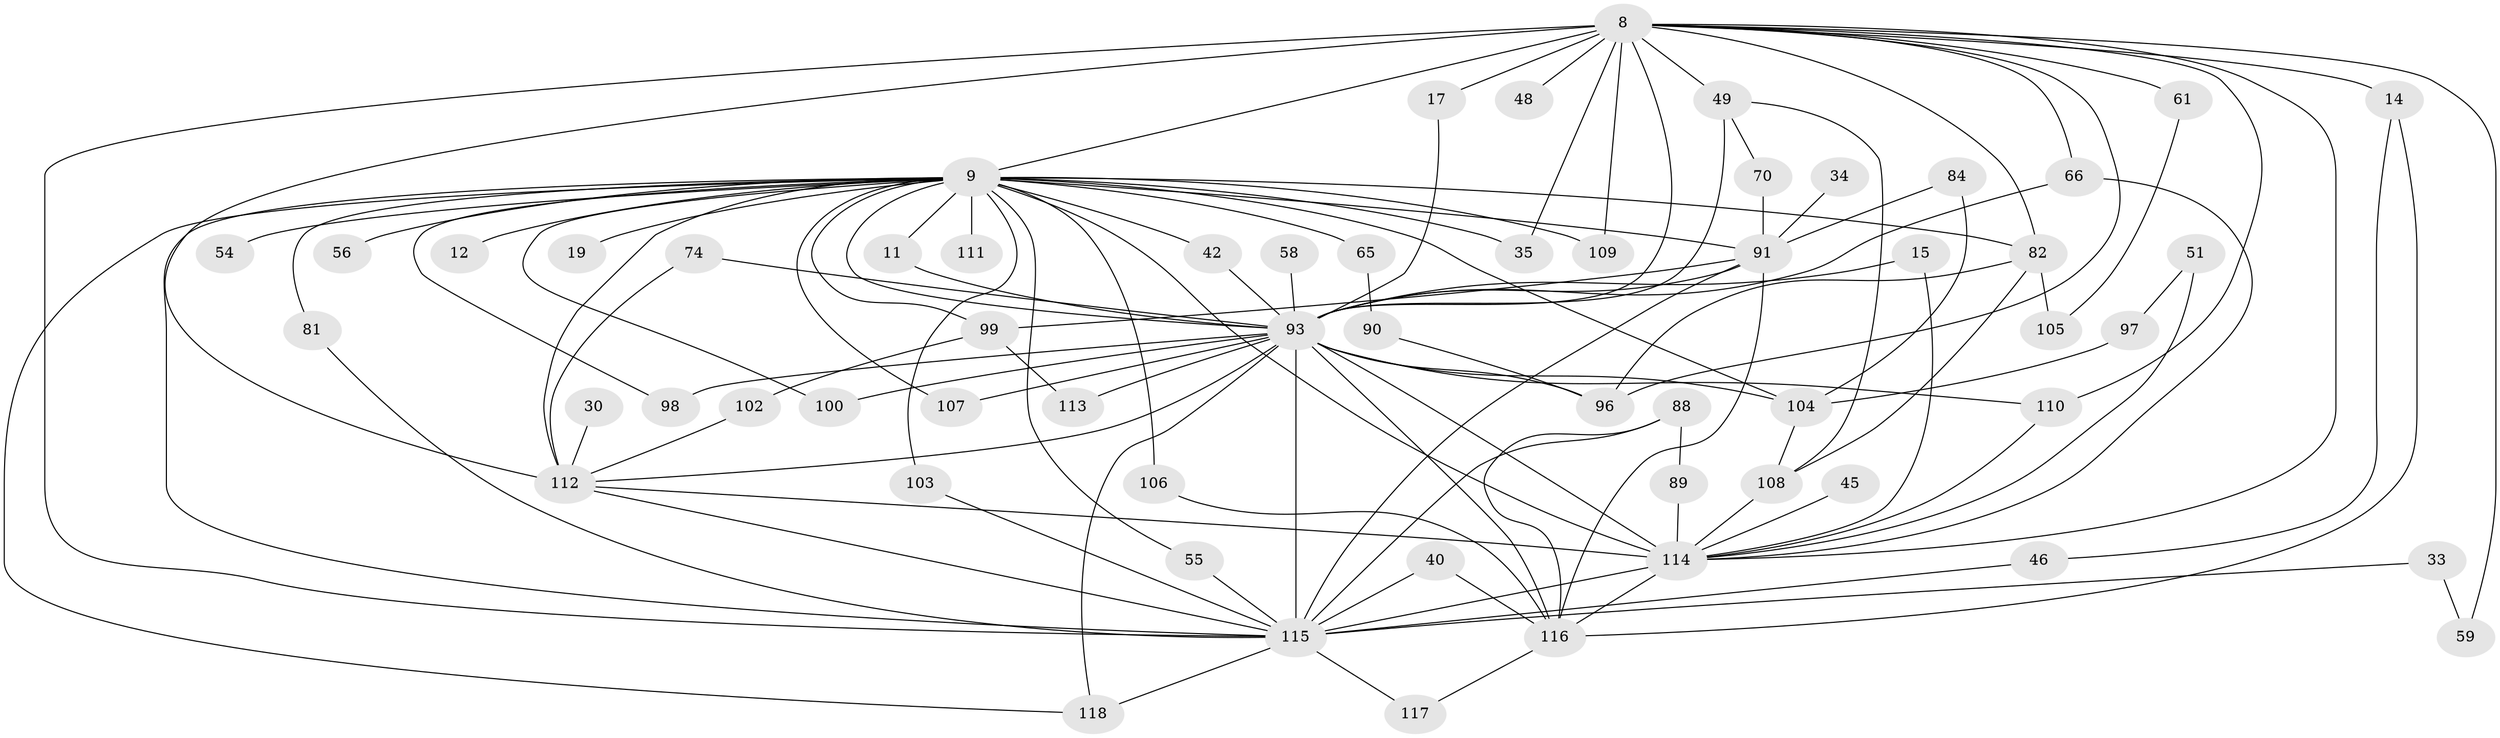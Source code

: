 // original degree distribution, {20: 0.00847457627118644, 21: 0.01694915254237288, 35: 0.00847457627118644, 18: 0.00847457627118644, 13: 0.00847457627118644, 28: 0.00847457627118644, 19: 0.00847457627118644, 30: 0.00847457627118644, 16: 0.00847457627118644, 2: 0.5169491525423728, 3: 0.23728813559322035, 4: 0.06779661016949153, 6: 0.01694915254237288, 5: 0.059322033898305086, 9: 0.00847457627118644, 7: 0.00847457627118644}
// Generated by graph-tools (version 1.1) at 2025/43/03/09/25 04:43:46]
// undirected, 59 vertices, 115 edges
graph export_dot {
graph [start="1"]
  node [color=gray90,style=filled];
  8 [super="+2"];
  9 [super="+3"];
  11;
  12;
  14;
  15;
  17;
  19;
  30;
  33;
  34;
  35;
  40;
  42;
  45;
  46;
  48;
  49 [super="+18+44"];
  51;
  54;
  55;
  56;
  58;
  59;
  61;
  65;
  66 [super="+53+60"];
  70;
  74;
  81;
  82 [super="+47"];
  84;
  88 [super="+69"];
  89;
  90;
  91 [super="+50+32+67+85"];
  93 [super="+72+37+7"];
  96 [super="+94+71"];
  97;
  98;
  99 [super="+62"];
  100 [super="+86"];
  102;
  103;
  104 [super="+31"];
  105;
  106;
  107;
  108 [super="+80"];
  109;
  110 [super="+79+77"];
  111;
  112 [super="+73+95"];
  113;
  114 [super="+87+20"];
  115 [super="+16+43+5"];
  116 [super="+101"];
  117;
  118 [super="+21+92+22"];
  8 -- 9 [weight=4];
  8 -- 14 [weight=2];
  8 -- 48 [weight=2];
  8 -- 59;
  8 -- 61 [weight=2];
  8 -- 93 [weight=6];
  8 -- 109;
  8 -- 66 [weight=2];
  8 -- 17;
  8 -- 35;
  8 -- 82;
  8 -- 49;
  8 -- 115 [weight=5];
  8 -- 110;
  8 -- 114 [weight=6];
  8 -- 96;
  8 -- 112;
  9 -- 11;
  9 -- 19 [weight=2];
  9 -- 42;
  9 -- 54 [weight=2];
  9 -- 55;
  9 -- 56 [weight=2];
  9 -- 65 [weight=2];
  9 -- 82 [weight=2];
  9 -- 98;
  9 -- 99 [weight=2];
  9 -- 106;
  9 -- 111 [weight=2];
  9 -- 12;
  9 -- 81;
  9 -- 35;
  9 -- 103;
  9 -- 107;
  9 -- 109;
  9 -- 112 [weight=4];
  9 -- 100;
  9 -- 118 [weight=2];
  9 -- 93 [weight=5];
  9 -- 91 [weight=6];
  9 -- 115 [weight=5];
  9 -- 104 [weight=3];
  9 -- 114 [weight=6];
  11 -- 93;
  14 -- 46;
  14 -- 116;
  15 -- 93;
  15 -- 114;
  17 -- 93;
  30 -- 112;
  33 -- 59;
  33 -- 115 [weight=2];
  34 -- 91 [weight=2];
  40 -- 115;
  40 -- 116;
  42 -- 93;
  45 -- 114;
  46 -- 115;
  49 -- 70;
  49 -- 93 [weight=4];
  49 -- 108;
  51 -- 97;
  51 -- 114 [weight=2];
  55 -- 115;
  58 -- 93;
  61 -- 105;
  65 -- 90;
  66 -- 93;
  66 -- 114;
  70 -- 91;
  74 -- 93;
  74 -- 112;
  81 -- 115;
  82 -- 105;
  82 -- 96;
  82 -- 108;
  84 -- 104;
  84 -- 91;
  88 -- 89;
  88 -- 115 [weight=2];
  88 -- 116;
  89 -- 114;
  90 -- 96;
  91 -- 99;
  91 -- 93 [weight=4];
  91 -- 115 [weight=2];
  91 -- 116;
  93 -- 98;
  93 -- 100 [weight=2];
  93 -- 104 [weight=2];
  93 -- 107;
  93 -- 110 [weight=2];
  93 -- 113;
  93 -- 115 [weight=5];
  93 -- 118 [weight=2];
  93 -- 114 [weight=5];
  93 -- 96 [weight=2];
  93 -- 116 [weight=2];
  93 -- 112;
  97 -- 104;
  99 -- 102;
  99 -- 113;
  102 -- 112;
  103 -- 115;
  104 -- 108;
  106 -- 116;
  108 -- 114;
  110 -- 114;
  112 -- 114 [weight=2];
  112 -- 115;
  114 -- 116 [weight=2];
  114 -- 115 [weight=4];
  115 -- 117;
  115 -- 118;
  116 -- 117;
}
